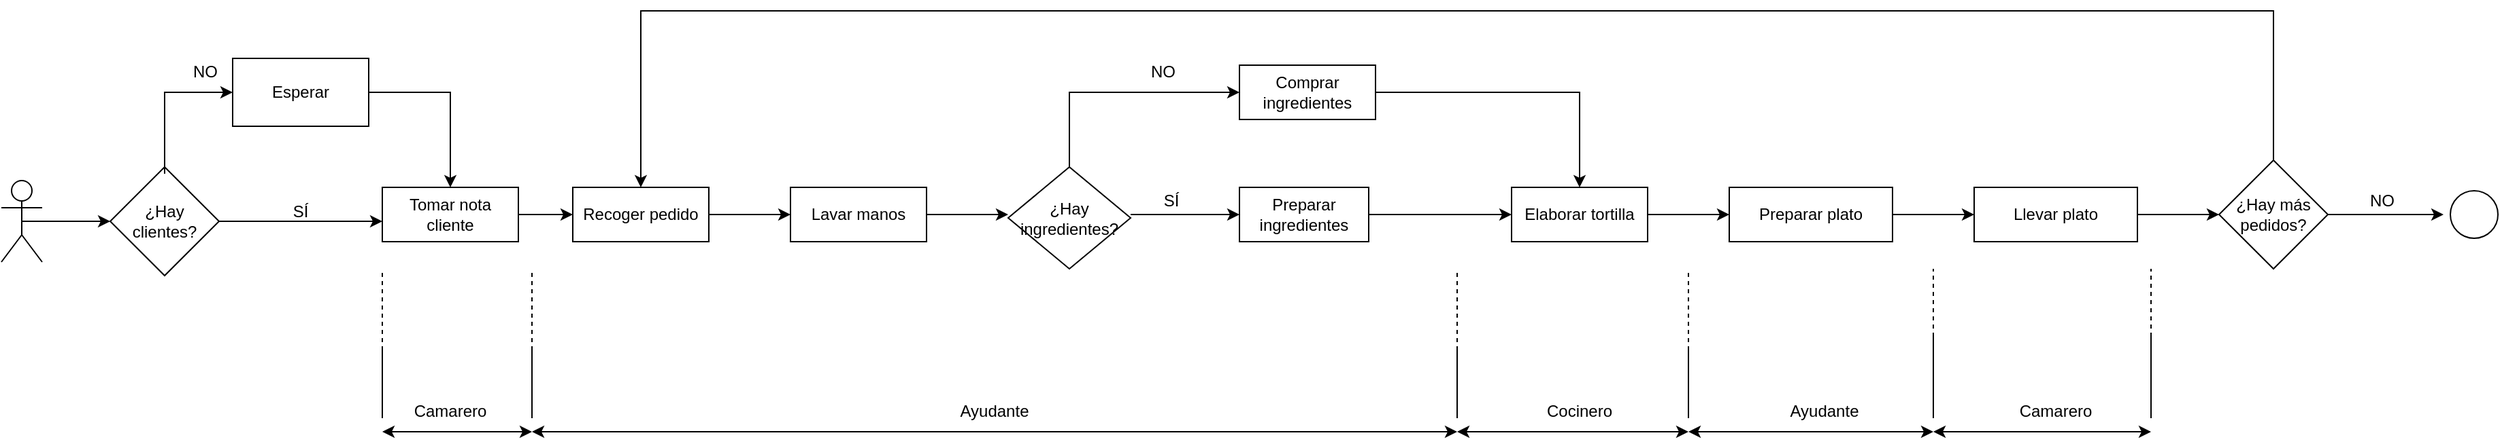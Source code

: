 <mxfile version="21.7.5" type="device">
  <diagram name="Página-1" id="q0Y5QSXuE5jGG-nCC4he">
    <mxGraphModel dx="1877" dy="542" grid="1" gridSize="10" guides="1" tooltips="1" connect="1" arrows="1" fold="1" page="1" pageScale="1" pageWidth="827" pageHeight="1169" math="0" shadow="0">
      <root>
        <mxCell id="0" />
        <mxCell id="1" parent="0" />
        <mxCell id="Vcf52Q-56q-HtgmcC7GN-3" value="Preparar ingredientes" style="rounded=0;whiteSpace=wrap;html=1;" vertex="1" parent="1">
          <mxGeometry x="470" y="210" width="95" height="40" as="geometry" />
        </mxCell>
        <mxCell id="Vcf52Q-56q-HtgmcC7GN-4" value="Lavar manos" style="rounded=0;whiteSpace=wrap;html=1;" vertex="1" parent="1">
          <mxGeometry x="140" y="210" width="100" height="40" as="geometry" />
        </mxCell>
        <mxCell id="Vcf52Q-56q-HtgmcC7GN-8" value="Elaborar tortilla" style="rounded=0;whiteSpace=wrap;html=1;" vertex="1" parent="1">
          <mxGeometry x="670" y="210" width="100" height="40" as="geometry" />
        </mxCell>
        <mxCell id="Vcf52Q-56q-HtgmcC7GN-9" value="Preparar plato" style="rounded=0;whiteSpace=wrap;html=1;" vertex="1" parent="1">
          <mxGeometry x="830" y="210" width="120" height="40" as="geometry" />
        </mxCell>
        <mxCell id="Vcf52Q-56q-HtgmcC7GN-10" value="Llevar plato" style="rounded=0;whiteSpace=wrap;html=1;" vertex="1" parent="1">
          <mxGeometry x="1010" y="210" width="120" height="40" as="geometry" />
        </mxCell>
        <mxCell id="Vcf52Q-56q-HtgmcC7GN-11" value="Recoger pedido" style="rounded=0;whiteSpace=wrap;html=1;" vertex="1" parent="1">
          <mxGeometry x="-20" y="210" width="100" height="40" as="geometry" />
        </mxCell>
        <mxCell id="Vcf52Q-56q-HtgmcC7GN-15" value="Tomar nota cliente&lt;br&gt;" style="rounded=0;whiteSpace=wrap;html=1;" vertex="1" parent="1">
          <mxGeometry x="-160" y="210" width="100" height="40" as="geometry" />
        </mxCell>
        <mxCell id="Vcf52Q-56q-HtgmcC7GN-16" value="" style="endArrow=classic;html=1;rounded=0;exitX=1;exitY=0.5;exitDx=0;exitDy=0;entryX=0;entryY=0.5;entryDx=0;entryDy=0;" edge="1" parent="1" source="Vcf52Q-56q-HtgmcC7GN-15" target="Vcf52Q-56q-HtgmcC7GN-11">
          <mxGeometry width="50" height="50" relative="1" as="geometry">
            <mxPoint x="120" y="240" as="sourcePoint" />
            <mxPoint x="170" y="190" as="targetPoint" />
          </mxGeometry>
        </mxCell>
        <mxCell id="Vcf52Q-56q-HtgmcC7GN-17" value="" style="endArrow=classic;html=1;rounded=0;exitX=1;exitY=0.5;exitDx=0;exitDy=0;" edge="1" parent="1" source="Vcf52Q-56q-HtgmcC7GN-11">
          <mxGeometry width="50" height="50" relative="1" as="geometry">
            <mxPoint x="250" y="340" as="sourcePoint" />
            <mxPoint x="140" y="230" as="targetPoint" />
          </mxGeometry>
        </mxCell>
        <mxCell id="Vcf52Q-56q-HtgmcC7GN-18" value="" style="endArrow=classic;html=1;rounded=0;exitX=1;exitY=0.5;exitDx=0;exitDy=0;" edge="1" parent="1" source="Vcf52Q-56q-HtgmcC7GN-4">
          <mxGeometry width="50" height="50" relative="1" as="geometry">
            <mxPoint x="450" y="240" as="sourcePoint" />
            <mxPoint x="300" y="230" as="targetPoint" />
          </mxGeometry>
        </mxCell>
        <mxCell id="Vcf52Q-56q-HtgmcC7GN-19" value="" style="endArrow=classic;html=1;rounded=0;entryX=0;entryY=0.5;entryDx=0;entryDy=0;exitX=1;exitY=0.5;exitDx=0;exitDy=0;" edge="1" parent="1" source="Vcf52Q-56q-HtgmcC7GN-3" target="Vcf52Q-56q-HtgmcC7GN-8">
          <mxGeometry width="50" height="50" relative="1" as="geometry">
            <mxPoint x="600" y="230" as="sourcePoint" />
            <mxPoint x="650" y="180" as="targetPoint" />
          </mxGeometry>
        </mxCell>
        <mxCell id="Vcf52Q-56q-HtgmcC7GN-20" value="" style="endArrow=classic;html=1;rounded=0;entryX=0;entryY=0.5;entryDx=0;entryDy=0;" edge="1" parent="1" target="Vcf52Q-56q-HtgmcC7GN-9">
          <mxGeometry width="50" height="50" relative="1" as="geometry">
            <mxPoint x="770" y="230" as="sourcePoint" />
            <mxPoint x="820" y="180" as="targetPoint" />
          </mxGeometry>
        </mxCell>
        <mxCell id="Vcf52Q-56q-HtgmcC7GN-21" value="" style="endArrow=classic;html=1;rounded=0;entryX=0;entryY=0.5;entryDx=0;entryDy=0;" edge="1" parent="1" target="Vcf52Q-56q-HtgmcC7GN-10">
          <mxGeometry width="50" height="50" relative="1" as="geometry">
            <mxPoint x="950" y="230" as="sourcePoint" />
            <mxPoint x="1000" y="180" as="targetPoint" />
          </mxGeometry>
        </mxCell>
        <mxCell id="Vcf52Q-56q-HtgmcC7GN-22" value="" style="endArrow=none;html=1;rounded=0;" edge="1" parent="1">
          <mxGeometry width="50" height="50" relative="1" as="geometry">
            <mxPoint x="-160" y="380" as="sourcePoint" />
            <mxPoint x="-160" y="330" as="targetPoint" />
          </mxGeometry>
        </mxCell>
        <mxCell id="Vcf52Q-56q-HtgmcC7GN-23" value="" style="endArrow=none;html=1;rounded=0;" edge="1" parent="1">
          <mxGeometry width="50" height="50" relative="1" as="geometry">
            <mxPoint x="-50" y="380" as="sourcePoint" />
            <mxPoint x="-50" y="330" as="targetPoint" />
          </mxGeometry>
        </mxCell>
        <mxCell id="Vcf52Q-56q-HtgmcC7GN-24" value="" style="endArrow=none;html=1;rounded=0;" edge="1" parent="1">
          <mxGeometry width="50" height="50" relative="1" as="geometry">
            <mxPoint x="630" y="380" as="sourcePoint" />
            <mxPoint x="630" y="330" as="targetPoint" />
          </mxGeometry>
        </mxCell>
        <mxCell id="Vcf52Q-56q-HtgmcC7GN-25" value="" style="endArrow=none;html=1;rounded=0;" edge="1" parent="1">
          <mxGeometry width="50" height="50" relative="1" as="geometry">
            <mxPoint x="800" y="380" as="sourcePoint" />
            <mxPoint x="800" y="330" as="targetPoint" />
          </mxGeometry>
        </mxCell>
        <mxCell id="Vcf52Q-56q-HtgmcC7GN-26" value="" style="endArrow=none;html=1;rounded=0;" edge="1" parent="1">
          <mxGeometry width="50" height="50" relative="1" as="geometry">
            <mxPoint x="980" y="380" as="sourcePoint" />
            <mxPoint x="980" y="320" as="targetPoint" />
            <Array as="points" />
          </mxGeometry>
        </mxCell>
        <mxCell id="Vcf52Q-56q-HtgmcC7GN-27" value="" style="endArrow=none;html=1;rounded=0;" edge="1" parent="1">
          <mxGeometry width="50" height="50" relative="1" as="geometry">
            <mxPoint x="1140" y="380" as="sourcePoint" />
            <mxPoint x="1140" y="320" as="targetPoint" />
          </mxGeometry>
        </mxCell>
        <mxCell id="Vcf52Q-56q-HtgmcC7GN-28" value="" style="endArrow=classic;startArrow=classic;html=1;rounded=0;" edge="1" parent="1">
          <mxGeometry width="50" height="50" relative="1" as="geometry">
            <mxPoint x="-160" y="390" as="sourcePoint" />
            <mxPoint x="-50" y="390" as="targetPoint" />
          </mxGeometry>
        </mxCell>
        <mxCell id="Vcf52Q-56q-HtgmcC7GN-29" value="" style="endArrow=classic;startArrow=classic;html=1;rounded=0;" edge="1" parent="1">
          <mxGeometry width="50" height="50" relative="1" as="geometry">
            <mxPoint x="-50" y="390" as="sourcePoint" />
            <mxPoint x="630" y="390" as="targetPoint" />
          </mxGeometry>
        </mxCell>
        <mxCell id="Vcf52Q-56q-HtgmcC7GN-30" value="" style="endArrow=classic;startArrow=classic;html=1;rounded=0;" edge="1" parent="1">
          <mxGeometry width="50" height="50" relative="1" as="geometry">
            <mxPoint x="630" y="390" as="sourcePoint" />
            <mxPoint x="800" y="390" as="targetPoint" />
          </mxGeometry>
        </mxCell>
        <mxCell id="Vcf52Q-56q-HtgmcC7GN-31" value="" style="endArrow=classic;startArrow=classic;html=1;rounded=0;" edge="1" parent="1">
          <mxGeometry width="50" height="50" relative="1" as="geometry">
            <mxPoint x="800" y="390" as="sourcePoint" />
            <mxPoint x="980" y="390" as="targetPoint" />
          </mxGeometry>
        </mxCell>
        <mxCell id="Vcf52Q-56q-HtgmcC7GN-32" value="" style="endArrow=classic;startArrow=classic;html=1;rounded=0;" edge="1" parent="1">
          <mxGeometry width="50" height="50" relative="1" as="geometry">
            <mxPoint x="980" y="390" as="sourcePoint" />
            <mxPoint x="1140" y="390" as="targetPoint" />
          </mxGeometry>
        </mxCell>
        <mxCell id="Vcf52Q-56q-HtgmcC7GN-33" value="Camarero" style="text;html=1;strokeColor=none;fillColor=none;align=center;verticalAlign=middle;whiteSpace=wrap;rounded=0;" vertex="1" parent="1">
          <mxGeometry x="-140" y="360" width="60" height="30" as="geometry" />
        </mxCell>
        <mxCell id="Vcf52Q-56q-HtgmcC7GN-34" value="Ayudante" style="text;html=1;strokeColor=none;fillColor=none;align=center;verticalAlign=middle;whiteSpace=wrap;rounded=0;" vertex="1" parent="1">
          <mxGeometry x="260" y="360" width="60" height="30" as="geometry" />
        </mxCell>
        <mxCell id="Vcf52Q-56q-HtgmcC7GN-35" value="Cocinero" style="text;html=1;strokeColor=none;fillColor=none;align=center;verticalAlign=middle;whiteSpace=wrap;rounded=0;" vertex="1" parent="1">
          <mxGeometry x="690" y="360" width="60" height="30" as="geometry" />
        </mxCell>
        <mxCell id="Vcf52Q-56q-HtgmcC7GN-36" value="Ayudante" style="text;html=1;strokeColor=none;fillColor=none;align=center;verticalAlign=middle;whiteSpace=wrap;rounded=0;" vertex="1" parent="1">
          <mxGeometry x="870" y="360" width="60" height="30" as="geometry" />
        </mxCell>
        <mxCell id="Vcf52Q-56q-HtgmcC7GN-37" value="Camarero" style="text;html=1;strokeColor=none;fillColor=none;align=center;verticalAlign=middle;whiteSpace=wrap;rounded=0;" vertex="1" parent="1">
          <mxGeometry x="1040" y="360" width="60" height="30" as="geometry" />
        </mxCell>
        <mxCell id="Vcf52Q-56q-HtgmcC7GN-38" value="¿Hay ingredientes?" style="rhombus;whiteSpace=wrap;html=1;" vertex="1" parent="1">
          <mxGeometry x="300" y="195" width="90" height="75" as="geometry" />
        </mxCell>
        <mxCell id="Vcf52Q-56q-HtgmcC7GN-40" value="Comprar ingredientes" style="rounded=0;whiteSpace=wrap;html=1;" vertex="1" parent="1">
          <mxGeometry x="470" y="120" width="100" height="40" as="geometry" />
        </mxCell>
        <mxCell id="Vcf52Q-56q-HtgmcC7GN-43" value="" style="endArrow=classic;html=1;rounded=0;entryX=0;entryY=0.5;entryDx=0;entryDy=0;" edge="1" parent="1" target="Vcf52Q-56q-HtgmcC7GN-3">
          <mxGeometry width="50" height="50" relative="1" as="geometry">
            <mxPoint x="390" y="230" as="sourcePoint" />
            <mxPoint x="440" y="180" as="targetPoint" />
          </mxGeometry>
        </mxCell>
        <mxCell id="Vcf52Q-56q-HtgmcC7GN-44" value="" style="endArrow=classic;html=1;rounded=0;exitX=0.5;exitY=0;exitDx=0;exitDy=0;entryX=0;entryY=0.5;entryDx=0;entryDy=0;" edge="1" parent="1" source="Vcf52Q-56q-HtgmcC7GN-38" target="Vcf52Q-56q-HtgmcC7GN-40">
          <mxGeometry width="50" height="50" relative="1" as="geometry">
            <mxPoint x="340" y="190" as="sourcePoint" />
            <mxPoint x="390" y="150" as="targetPoint" />
            <Array as="points">
              <mxPoint x="345" y="140" />
            </Array>
          </mxGeometry>
        </mxCell>
        <mxCell id="Vcf52Q-56q-HtgmcC7GN-46" value="" style="endArrow=classic;html=1;rounded=0;entryX=0.5;entryY=0;entryDx=0;entryDy=0;exitX=1;exitY=0.5;exitDx=0;exitDy=0;" edge="1" parent="1" source="Vcf52Q-56q-HtgmcC7GN-40" target="Vcf52Q-56q-HtgmcC7GN-8">
          <mxGeometry width="50" height="50" relative="1" as="geometry">
            <mxPoint x="580" y="140" as="sourcePoint" />
            <mxPoint x="660" y="180" as="targetPoint" />
            <Array as="points">
              <mxPoint x="720" y="140" />
            </Array>
          </mxGeometry>
        </mxCell>
        <mxCell id="Vcf52Q-56q-HtgmcC7GN-47" value="" style="endArrow=none;dashed=1;html=1;rounded=0;" edge="1" parent="1">
          <mxGeometry width="50" height="50" relative="1" as="geometry">
            <mxPoint x="-160" y="330" as="sourcePoint" />
            <mxPoint x="-160" y="270" as="targetPoint" />
          </mxGeometry>
        </mxCell>
        <mxCell id="Vcf52Q-56q-HtgmcC7GN-48" value="" style="endArrow=none;dashed=1;html=1;rounded=0;" edge="1" parent="1">
          <mxGeometry width="50" height="50" relative="1" as="geometry">
            <mxPoint x="-50" y="330" as="sourcePoint" />
            <mxPoint x="-50" y="270" as="targetPoint" />
          </mxGeometry>
        </mxCell>
        <mxCell id="Vcf52Q-56q-HtgmcC7GN-49" value="" style="endArrow=none;dashed=1;html=1;rounded=0;" edge="1" parent="1">
          <mxGeometry width="50" height="50" relative="1" as="geometry">
            <mxPoint x="630" y="330" as="sourcePoint" />
            <mxPoint x="630" y="270" as="targetPoint" />
          </mxGeometry>
        </mxCell>
        <mxCell id="Vcf52Q-56q-HtgmcC7GN-50" value="" style="endArrow=none;dashed=1;html=1;rounded=0;" edge="1" parent="1">
          <mxGeometry width="50" height="50" relative="1" as="geometry">
            <mxPoint x="800" y="330" as="sourcePoint" />
            <mxPoint x="800" y="270" as="targetPoint" />
          </mxGeometry>
        </mxCell>
        <mxCell id="Vcf52Q-56q-HtgmcC7GN-51" value="" style="endArrow=none;dashed=1;html=1;rounded=0;" edge="1" parent="1">
          <mxGeometry width="50" height="50" relative="1" as="geometry">
            <mxPoint x="980" y="320" as="sourcePoint" />
            <mxPoint x="980" y="270" as="targetPoint" />
          </mxGeometry>
        </mxCell>
        <mxCell id="Vcf52Q-56q-HtgmcC7GN-52" value="" style="endArrow=none;dashed=1;html=1;rounded=0;" edge="1" parent="1">
          <mxGeometry width="50" height="50" relative="1" as="geometry">
            <mxPoint x="1140" y="320" as="sourcePoint" />
            <mxPoint x="1140" y="270" as="targetPoint" />
          </mxGeometry>
        </mxCell>
        <mxCell id="Vcf52Q-56q-HtgmcC7GN-53" value="" style="shape=umlActor;verticalLabelPosition=bottom;verticalAlign=top;html=1;outlineConnect=0;" vertex="1" parent="1">
          <mxGeometry x="-440" y="205" width="30" height="60" as="geometry" />
        </mxCell>
        <mxCell id="Vcf52Q-56q-HtgmcC7GN-56" value="" style="endArrow=classic;html=1;rounded=0;exitX=0.5;exitY=0.5;exitDx=0;exitDy=0;exitPerimeter=0;entryX=0;entryY=0.5;entryDx=0;entryDy=0;" edge="1" parent="1" source="Vcf52Q-56q-HtgmcC7GN-53" target="Vcf52Q-56q-HtgmcC7GN-61">
          <mxGeometry width="50" height="50" relative="1" as="geometry">
            <mxPoint x="-230" y="240" as="sourcePoint" />
            <mxPoint x="-310" y="230" as="targetPoint" />
          </mxGeometry>
        </mxCell>
        <mxCell id="Vcf52Q-56q-HtgmcC7GN-60" value="" style="endArrow=classic;html=1;rounded=0;" edge="1" parent="1">
          <mxGeometry width="50" height="50" relative="1" as="geometry">
            <mxPoint x="1130" y="230" as="sourcePoint" />
            <mxPoint x="1190" y="230" as="targetPoint" />
          </mxGeometry>
        </mxCell>
        <mxCell id="Vcf52Q-56q-HtgmcC7GN-61" value="¿Hay clientes?" style="rhombus;whiteSpace=wrap;html=1;" vertex="1" parent="1">
          <mxGeometry x="-360" y="195" width="80" height="80" as="geometry" />
        </mxCell>
        <mxCell id="Vcf52Q-56q-HtgmcC7GN-62" value="SÍ" style="text;html=1;strokeColor=none;fillColor=none;align=center;verticalAlign=middle;whiteSpace=wrap;rounded=0;" vertex="1" parent="1">
          <mxGeometry x="390" y="205" width="60" height="30" as="geometry" />
        </mxCell>
        <mxCell id="Vcf52Q-56q-HtgmcC7GN-63" value="NO" style="text;html=1;strokeColor=none;fillColor=none;align=center;verticalAlign=middle;whiteSpace=wrap;rounded=0;" vertex="1" parent="1">
          <mxGeometry x="384" y="110" width="60" height="30" as="geometry" />
        </mxCell>
        <mxCell id="Vcf52Q-56q-HtgmcC7GN-64" value="" style="endArrow=classic;html=1;rounded=0;exitX=1;exitY=0.5;exitDx=0;exitDy=0;" edge="1" parent="1" source="Vcf52Q-56q-HtgmcC7GN-61">
          <mxGeometry width="50" height="50" relative="1" as="geometry">
            <mxPoint x="-220" y="240" as="sourcePoint" />
            <mxPoint x="-160" y="235" as="targetPoint" />
          </mxGeometry>
        </mxCell>
        <mxCell id="Vcf52Q-56q-HtgmcC7GN-65" value="SÍ" style="text;html=1;strokeColor=none;fillColor=none;align=center;verticalAlign=middle;whiteSpace=wrap;rounded=0;" vertex="1" parent="1">
          <mxGeometry x="-250" y="212.5" width="60" height="30" as="geometry" />
        </mxCell>
        <mxCell id="Vcf52Q-56q-HtgmcC7GN-66" value="Esperar" style="rounded=0;whiteSpace=wrap;html=1;" vertex="1" parent="1">
          <mxGeometry x="-270" y="115" width="100" height="50" as="geometry" />
        </mxCell>
        <mxCell id="Vcf52Q-56q-HtgmcC7GN-68" value="" style="endArrow=classic;html=1;rounded=0;entryX=0.5;entryY=0;entryDx=0;entryDy=0;exitX=1;exitY=0.5;exitDx=0;exitDy=0;" edge="1" parent="1" source="Vcf52Q-56q-HtgmcC7GN-66" target="Vcf52Q-56q-HtgmcC7GN-15">
          <mxGeometry width="50" height="50" relative="1" as="geometry">
            <mxPoint x="-110" y="160" as="sourcePoint" />
            <mxPoint x="-60" y="110" as="targetPoint" />
            <Array as="points">
              <mxPoint x="-110" y="140" />
            </Array>
          </mxGeometry>
        </mxCell>
        <mxCell id="Vcf52Q-56q-HtgmcC7GN-70" value="¿Hay más pedidos?" style="rhombus;whiteSpace=wrap;html=1;" vertex="1" parent="1">
          <mxGeometry x="1190" y="190" width="80" height="80" as="geometry" />
        </mxCell>
        <mxCell id="Vcf52Q-56q-HtgmcC7GN-71" value="" style="endArrow=classic;html=1;rounded=0;entryX=0.5;entryY=0.5;entryDx=0;entryDy=0;entryPerimeter=0;" edge="1" parent="1">
          <mxGeometry width="50" height="50" relative="1" as="geometry">
            <mxPoint x="1270" y="230" as="sourcePoint" />
            <mxPoint x="1355" y="230" as="targetPoint" />
          </mxGeometry>
        </mxCell>
        <mxCell id="Vcf52Q-56q-HtgmcC7GN-72" value="NO" style="text;html=1;strokeColor=none;fillColor=none;align=center;verticalAlign=middle;whiteSpace=wrap;rounded=0;" vertex="1" parent="1">
          <mxGeometry x="1280" y="205" width="60" height="30" as="geometry" />
        </mxCell>
        <mxCell id="Vcf52Q-56q-HtgmcC7GN-74" value="" style="ellipse;whiteSpace=wrap;html=1;aspect=fixed;" vertex="1" parent="1">
          <mxGeometry x="1360" y="212.5" width="35" height="35" as="geometry" />
        </mxCell>
        <mxCell id="Vcf52Q-56q-HtgmcC7GN-75" value="" style="endArrow=classic;html=1;rounded=0;exitX=0.5;exitY=0;exitDx=0;exitDy=0;entryX=0.5;entryY=0;entryDx=0;entryDy=0;" edge="1" parent="1" source="Vcf52Q-56q-HtgmcC7GN-70" target="Vcf52Q-56q-HtgmcC7GN-11">
          <mxGeometry width="50" height="50" relative="1" as="geometry">
            <mxPoint x="1220" y="200" as="sourcePoint" />
            <mxPoint x="-110" y="140" as="targetPoint" />
            <Array as="points">
              <mxPoint x="1230" y="80" />
              <mxPoint x="30" y="80" />
            </Array>
          </mxGeometry>
        </mxCell>
        <mxCell id="Vcf52Q-56q-HtgmcC7GN-77" value="" style="endArrow=classic;html=1;rounded=0;" edge="1" parent="1">
          <mxGeometry width="50" height="50" relative="1" as="geometry">
            <mxPoint x="-320" y="200" as="sourcePoint" />
            <mxPoint x="-270" y="140" as="targetPoint" />
            <Array as="points">
              <mxPoint x="-320" y="140" />
            </Array>
          </mxGeometry>
        </mxCell>
        <mxCell id="Vcf52Q-56q-HtgmcC7GN-78" value="NO" style="text;html=1;strokeColor=none;fillColor=none;align=center;verticalAlign=middle;whiteSpace=wrap;rounded=0;" vertex="1" parent="1">
          <mxGeometry x="-320" y="110" width="60" height="30" as="geometry" />
        </mxCell>
      </root>
    </mxGraphModel>
  </diagram>
</mxfile>
